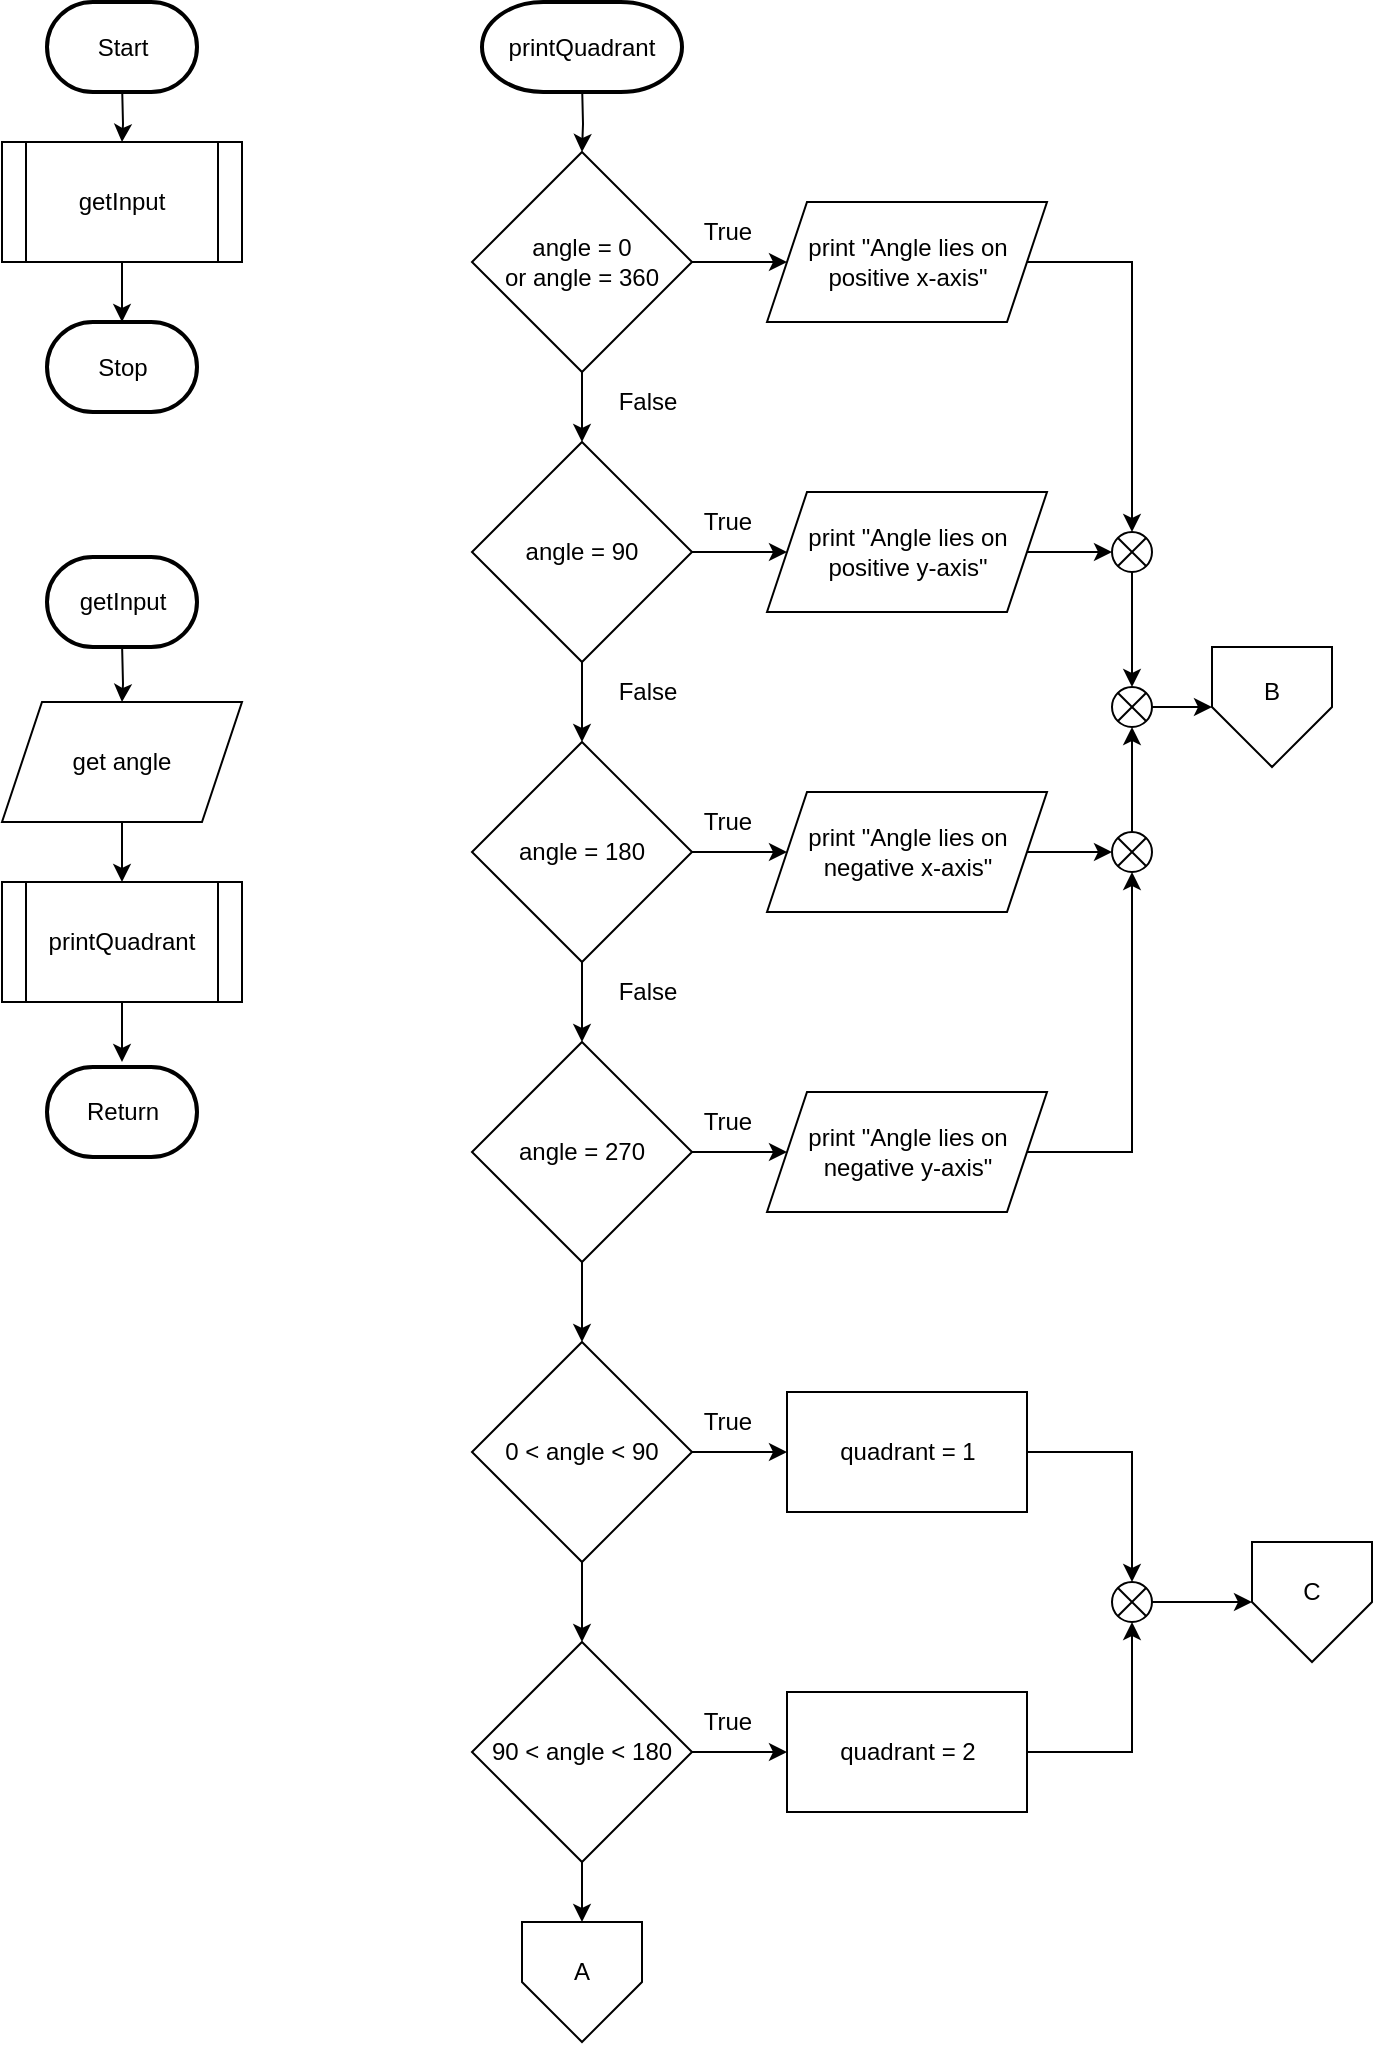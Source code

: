 <mxfile version="22.1.11" type="github" pages="2">
  <diagram id="C5RBs43oDa-KdzZeNtuy" name="Page-1">
    <mxGraphModel dx="1249" dy="542" grid="1" gridSize="10" guides="1" tooltips="1" connect="1" arrows="1" fold="1" page="1" pageScale="1" pageWidth="827" pageHeight="1169" math="0" shadow="0">
      <root>
        <mxCell id="WIyWlLk6GJQsqaUBKTNV-0" />
        <mxCell id="WIyWlLk6GJQsqaUBKTNV-1" parent="WIyWlLk6GJQsqaUBKTNV-0" />
        <mxCell id="VfL3mGTwOt3X3KC27REF-4" value="" style="edgeStyle=orthogonalEdgeStyle;rounded=0;orthogonalLoop=1;jettySize=auto;html=1;" edge="1" parent="WIyWlLk6GJQsqaUBKTNV-1" target="VfL3mGTwOt3X3KC27REF-3">
          <mxGeometry relative="1" as="geometry">
            <mxPoint x="145" y="120" as="sourcePoint" />
          </mxGeometry>
        </mxCell>
        <mxCell id="VfL3mGTwOt3X3KC27REF-9" value="" style="edgeStyle=orthogonalEdgeStyle;rounded=0;orthogonalLoop=1;jettySize=auto;html=1;" edge="1" parent="WIyWlLk6GJQsqaUBKTNV-1" source="VfL3mGTwOt3X3KC27REF-3">
          <mxGeometry relative="1" as="geometry">
            <mxPoint x="145" y="240" as="targetPoint" />
          </mxGeometry>
        </mxCell>
        <mxCell id="VfL3mGTwOt3X3KC27REF-3" value="getInput" style="shape=process;whiteSpace=wrap;html=1;backgroundOutline=1;" vertex="1" parent="WIyWlLk6GJQsqaUBKTNV-1">
          <mxGeometry x="85" y="150" width="120" height="60" as="geometry" />
        </mxCell>
        <mxCell id="VfL3mGTwOt3X3KC27REF-12" value="" style="edgeStyle=orthogonalEdgeStyle;rounded=0;orthogonalLoop=1;jettySize=auto;html=1;" edge="1" parent="WIyWlLk6GJQsqaUBKTNV-1" target="VfL3mGTwOt3X3KC27REF-11">
          <mxGeometry relative="1" as="geometry">
            <mxPoint x="145" y="400" as="sourcePoint" />
          </mxGeometry>
        </mxCell>
        <mxCell id="VfL3mGTwOt3X3KC27REF-14" value="" style="edgeStyle=orthogonalEdgeStyle;rounded=0;orthogonalLoop=1;jettySize=auto;html=1;" edge="1" parent="WIyWlLk6GJQsqaUBKTNV-1" source="VfL3mGTwOt3X3KC27REF-11" target="VfL3mGTwOt3X3KC27REF-13">
          <mxGeometry relative="1" as="geometry" />
        </mxCell>
        <mxCell id="VfL3mGTwOt3X3KC27REF-11" value="get angle" style="shape=parallelogram;perimeter=parallelogramPerimeter;whiteSpace=wrap;html=1;fixedSize=1;" vertex="1" parent="WIyWlLk6GJQsqaUBKTNV-1">
          <mxGeometry x="85" y="430" width="120" height="60" as="geometry" />
        </mxCell>
        <mxCell id="VfL3mGTwOt3X3KC27REF-16" value="" style="edgeStyle=orthogonalEdgeStyle;rounded=0;orthogonalLoop=1;jettySize=auto;html=1;" edge="1" parent="WIyWlLk6GJQsqaUBKTNV-1" source="VfL3mGTwOt3X3KC27REF-13">
          <mxGeometry relative="1" as="geometry">
            <mxPoint x="145" y="610" as="targetPoint" />
          </mxGeometry>
        </mxCell>
        <mxCell id="VfL3mGTwOt3X3KC27REF-13" value="printQuadrant" style="shape=process;whiteSpace=wrap;html=1;backgroundOutline=1;" vertex="1" parent="WIyWlLk6GJQsqaUBKTNV-1">
          <mxGeometry x="85" y="520" width="120" height="60" as="geometry" />
        </mxCell>
        <mxCell id="VfL3mGTwOt3X3KC27REF-19" value="" style="edgeStyle=orthogonalEdgeStyle;rounded=0;orthogonalLoop=1;jettySize=auto;html=1;" edge="1" parent="WIyWlLk6GJQsqaUBKTNV-1" target="VfL3mGTwOt3X3KC27REF-18">
          <mxGeometry relative="1" as="geometry">
            <mxPoint x="375" y="120" as="sourcePoint" />
          </mxGeometry>
        </mxCell>
        <mxCell id="VfL3mGTwOt3X3KC27REF-38" value="" style="edgeStyle=orthogonalEdgeStyle;rounded=0;orthogonalLoop=1;jettySize=auto;html=1;" edge="1" parent="WIyWlLk6GJQsqaUBKTNV-1" source="VfL3mGTwOt3X3KC27REF-18" target="VfL3mGTwOt3X3KC27REF-37">
          <mxGeometry relative="1" as="geometry" />
        </mxCell>
        <mxCell id="VfL3mGTwOt3X3KC27REF-62" value="" style="edgeStyle=orthogonalEdgeStyle;rounded=0;orthogonalLoop=1;jettySize=auto;html=1;" edge="1" parent="WIyWlLk6GJQsqaUBKTNV-1" source="VfL3mGTwOt3X3KC27REF-18" target="VfL3mGTwOt3X3KC27REF-48">
          <mxGeometry relative="1" as="geometry" />
        </mxCell>
        <mxCell id="VfL3mGTwOt3X3KC27REF-18" value="angle = 0 &lt;br&gt;or angle = 360" style="rhombus;whiteSpace=wrap;html=1;" vertex="1" parent="WIyWlLk6GJQsqaUBKTNV-1">
          <mxGeometry x="320" y="155" width="110" height="110" as="geometry" />
        </mxCell>
        <mxCell id="VfL3mGTwOt3X3KC27REF-28" value="True" style="text;html=1;strokeColor=none;fillColor=none;align=center;verticalAlign=middle;whiteSpace=wrap;rounded=0;" vertex="1" parent="WIyWlLk6GJQsqaUBKTNV-1">
          <mxGeometry x="417.5" y="475" width="60" height="30" as="geometry" />
        </mxCell>
        <mxCell id="VfL3mGTwOt3X3KC27REF-29" value="False" style="text;html=1;strokeColor=none;fillColor=none;align=center;verticalAlign=middle;whiteSpace=wrap;rounded=0;" vertex="1" parent="WIyWlLk6GJQsqaUBKTNV-1">
          <mxGeometry x="377.5" y="265" width="60" height="30" as="geometry" />
        </mxCell>
        <mxCell id="VfL3mGTwOt3X3KC27REF-31" value="True" style="text;html=1;strokeColor=none;fillColor=none;align=center;verticalAlign=middle;whiteSpace=wrap;rounded=0;" vertex="1" parent="WIyWlLk6GJQsqaUBKTNV-1">
          <mxGeometry x="417.5" y="180" width="60" height="30" as="geometry" />
        </mxCell>
        <mxCell id="VfL3mGTwOt3X3KC27REF-40" value="" style="edgeStyle=orthogonalEdgeStyle;rounded=0;orthogonalLoop=1;jettySize=auto;html=1;" edge="1" parent="WIyWlLk6GJQsqaUBKTNV-1" source="VfL3mGTwOt3X3KC27REF-37" target="VfL3mGTwOt3X3KC27REF-39">
          <mxGeometry relative="1" as="geometry" />
        </mxCell>
        <mxCell id="VfL3mGTwOt3X3KC27REF-66" value="" style="edgeStyle=orthogonalEdgeStyle;rounded=0;orthogonalLoop=1;jettySize=auto;html=1;" edge="1" parent="WIyWlLk6GJQsqaUBKTNV-1" source="VfL3mGTwOt3X3KC27REF-37" target="VfL3mGTwOt3X3KC27REF-49">
          <mxGeometry relative="1" as="geometry" />
        </mxCell>
        <mxCell id="VfL3mGTwOt3X3KC27REF-37" value="angle = 90" style="rhombus;whiteSpace=wrap;html=1;" vertex="1" parent="WIyWlLk6GJQsqaUBKTNV-1">
          <mxGeometry x="320" y="300" width="110" height="110" as="geometry" />
        </mxCell>
        <mxCell id="VfL3mGTwOt3X3KC27REF-68" value="" style="edgeStyle=orthogonalEdgeStyle;rounded=0;orthogonalLoop=1;jettySize=auto;html=1;" edge="1" parent="WIyWlLk6GJQsqaUBKTNV-1" source="VfL3mGTwOt3X3KC27REF-39" target="VfL3mGTwOt3X3KC27REF-50">
          <mxGeometry relative="1" as="geometry" />
        </mxCell>
        <mxCell id="VfL3mGTwOt3X3KC27REF-72" value="" style="edgeStyle=orthogonalEdgeStyle;rounded=0;orthogonalLoop=1;jettySize=auto;html=1;" edge="1" parent="WIyWlLk6GJQsqaUBKTNV-1" source="VfL3mGTwOt3X3KC27REF-39" target="VfL3mGTwOt3X3KC27REF-71">
          <mxGeometry relative="1" as="geometry" />
        </mxCell>
        <mxCell id="VfL3mGTwOt3X3KC27REF-39" value="angle = 180" style="rhombus;whiteSpace=wrap;html=1;" vertex="1" parent="WIyWlLk6GJQsqaUBKTNV-1">
          <mxGeometry x="320" y="450" width="110" height="110" as="geometry" />
        </mxCell>
        <mxCell id="VfL3mGTwOt3X3KC27REF-44" value="False" style="text;html=1;strokeColor=none;fillColor=none;align=center;verticalAlign=middle;whiteSpace=wrap;rounded=0;" vertex="1" parent="WIyWlLk6GJQsqaUBKTNV-1">
          <mxGeometry x="377.5" y="410" width="60" height="30" as="geometry" />
        </mxCell>
        <mxCell id="VfL3mGTwOt3X3KC27REF-45" value="False" style="text;html=1;strokeColor=none;fillColor=none;align=center;verticalAlign=middle;whiteSpace=wrap;rounded=0;" vertex="1" parent="WIyWlLk6GJQsqaUBKTNV-1">
          <mxGeometry x="377.5" y="560" width="60" height="30" as="geometry" />
        </mxCell>
        <mxCell id="VfL3mGTwOt3X3KC27REF-48" value="print &quot;Angle lies on positive x-axis&quot;" style="shape=parallelogram;perimeter=parallelogramPerimeter;whiteSpace=wrap;html=1;fixedSize=1;" vertex="1" parent="WIyWlLk6GJQsqaUBKTNV-1">
          <mxGeometry x="467.5" y="180" width="140" height="60" as="geometry" />
        </mxCell>
        <mxCell id="VfL3mGTwOt3X3KC27REF-88" style="edgeStyle=orthogonalEdgeStyle;rounded=0;orthogonalLoop=1;jettySize=auto;html=1;entryX=0;entryY=0.5;entryDx=0;entryDy=0;" edge="1" parent="WIyWlLk6GJQsqaUBKTNV-1" source="VfL3mGTwOt3X3KC27REF-96" target="VfL3mGTwOt3X3KC27REF-84">
          <mxGeometry relative="1" as="geometry" />
        </mxCell>
        <mxCell id="VfL3mGTwOt3X3KC27REF-49" value="print &quot;Angle lies on positive y-axis&quot;" style="shape=parallelogram;perimeter=parallelogramPerimeter;whiteSpace=wrap;html=1;fixedSize=1;" vertex="1" parent="WIyWlLk6GJQsqaUBKTNV-1">
          <mxGeometry x="467.5" y="325" width="140" height="60" as="geometry" />
        </mxCell>
        <mxCell id="VfL3mGTwOt3X3KC27REF-50" value="print &quot;Angle lies on negative x-axis&quot;" style="shape=parallelogram;perimeter=parallelogramPerimeter;whiteSpace=wrap;html=1;fixedSize=1;" vertex="1" parent="WIyWlLk6GJQsqaUBKTNV-1">
          <mxGeometry x="467.5" y="475" width="140" height="60" as="geometry" />
        </mxCell>
        <mxCell id="VfL3mGTwOt3X3KC27REF-51" value="print &quot;Angle lies on negative y-axis&quot;" style="shape=parallelogram;perimeter=parallelogramPerimeter;whiteSpace=wrap;html=1;fixedSize=1;" vertex="1" parent="WIyWlLk6GJQsqaUBKTNV-1">
          <mxGeometry x="467.5" y="625" width="140" height="60" as="geometry" />
        </mxCell>
        <mxCell id="VfL3mGTwOt3X3KC27REF-52" value="True" style="text;html=1;strokeColor=none;fillColor=none;align=center;verticalAlign=middle;whiteSpace=wrap;rounded=0;" vertex="1" parent="WIyWlLk6GJQsqaUBKTNV-1">
          <mxGeometry x="417.5" y="325" width="60" height="30" as="geometry" />
        </mxCell>
        <mxCell id="VfL3mGTwOt3X3KC27REF-53" value="True" style="text;html=1;strokeColor=none;fillColor=none;align=center;verticalAlign=middle;whiteSpace=wrap;rounded=0;" vertex="1" parent="WIyWlLk6GJQsqaUBKTNV-1">
          <mxGeometry x="417.5" y="625" width="60" height="30" as="geometry" />
        </mxCell>
        <mxCell id="VfL3mGTwOt3X3KC27REF-54" value="Return" style="strokeWidth=2;html=1;shape=mxgraph.flowchart.terminator;whiteSpace=wrap;" vertex="1" parent="WIyWlLk6GJQsqaUBKTNV-1">
          <mxGeometry x="107.5" y="612.5" width="75" height="45" as="geometry" />
        </mxCell>
        <mxCell id="VfL3mGTwOt3X3KC27REF-55" value="Stop" style="strokeWidth=2;html=1;shape=mxgraph.flowchart.terminator;whiteSpace=wrap;" vertex="1" parent="WIyWlLk6GJQsqaUBKTNV-1">
          <mxGeometry x="107.5" y="240" width="75" height="45" as="geometry" />
        </mxCell>
        <mxCell id="VfL3mGTwOt3X3KC27REF-56" value="Start" style="strokeWidth=2;html=1;shape=mxgraph.flowchart.terminator;whiteSpace=wrap;" vertex="1" parent="WIyWlLk6GJQsqaUBKTNV-1">
          <mxGeometry x="107.5" y="80" width="75" height="45" as="geometry" />
        </mxCell>
        <mxCell id="VfL3mGTwOt3X3KC27REF-58" value="getInput" style="strokeWidth=2;html=1;shape=mxgraph.flowchart.terminator;whiteSpace=wrap;" vertex="1" parent="WIyWlLk6GJQsqaUBKTNV-1">
          <mxGeometry x="107.5" y="357.5" width="75" height="45" as="geometry" />
        </mxCell>
        <mxCell id="VfL3mGTwOt3X3KC27REF-74" value="" style="edgeStyle=orthogonalEdgeStyle;rounded=0;orthogonalLoop=1;jettySize=auto;html=1;" edge="1" parent="WIyWlLk6GJQsqaUBKTNV-1" source="VfL3mGTwOt3X3KC27REF-71" target="VfL3mGTwOt3X3KC27REF-51">
          <mxGeometry relative="1" as="geometry" />
        </mxCell>
        <mxCell id="VfL3mGTwOt3X3KC27REF-77" value="" style="edgeStyle=orthogonalEdgeStyle;rounded=0;orthogonalLoop=1;jettySize=auto;html=1;" edge="1" parent="WIyWlLk6GJQsqaUBKTNV-1" source="VfL3mGTwOt3X3KC27REF-71" target="VfL3mGTwOt3X3KC27REF-76">
          <mxGeometry relative="1" as="geometry" />
        </mxCell>
        <mxCell id="VfL3mGTwOt3X3KC27REF-71" value="angle = 270" style="rhombus;whiteSpace=wrap;html=1;" vertex="1" parent="WIyWlLk6GJQsqaUBKTNV-1">
          <mxGeometry x="320" y="600" width="110" height="110" as="geometry" />
        </mxCell>
        <mxCell id="VfL3mGTwOt3X3KC27REF-75" value="printQuadrant" style="strokeWidth=2;html=1;shape=mxgraph.flowchart.terminator;whiteSpace=wrap;" vertex="1" parent="WIyWlLk6GJQsqaUBKTNV-1">
          <mxGeometry x="325" y="80" width="100" height="45" as="geometry" />
        </mxCell>
        <mxCell id="VfL3mGTwOt3X3KC27REF-79" value="" style="edgeStyle=orthogonalEdgeStyle;rounded=0;orthogonalLoop=1;jettySize=auto;html=1;" edge="1" parent="WIyWlLk6GJQsqaUBKTNV-1" source="VfL3mGTwOt3X3KC27REF-76" target="VfL3mGTwOt3X3KC27REF-78">
          <mxGeometry relative="1" as="geometry" />
        </mxCell>
        <mxCell id="VfL3mGTwOt3X3KC27REF-76" value="0 &amp;lt; angle &amp;lt; 90" style="rhombus;whiteSpace=wrap;html=1;" vertex="1" parent="WIyWlLk6GJQsqaUBKTNV-1">
          <mxGeometry x="320" y="750" width="110" height="110" as="geometry" />
        </mxCell>
        <mxCell id="VfL3mGTwOt3X3KC27REF-81" value="" style="edgeStyle=orthogonalEdgeStyle;rounded=0;orthogonalLoop=1;jettySize=auto;html=1;" edge="1" parent="WIyWlLk6GJQsqaUBKTNV-1" source="VfL3mGTwOt3X3KC27REF-78">
          <mxGeometry relative="1" as="geometry">
            <mxPoint x="375" y="1040" as="targetPoint" />
          </mxGeometry>
        </mxCell>
        <mxCell id="VfL3mGTwOt3X3KC27REF-78" value="90 &amp;lt; angle &amp;lt; 180" style="rhombus;whiteSpace=wrap;html=1;" vertex="1" parent="WIyWlLk6GJQsqaUBKTNV-1">
          <mxGeometry x="320" y="900" width="110" height="110" as="geometry" />
        </mxCell>
        <mxCell id="VfL3mGTwOt3X3KC27REF-83" value="" style="verticalLabelPosition=bottom;verticalAlign=top;html=1;shape=offPageConnector;rounded=0;size=0.5;" vertex="1" parent="WIyWlLk6GJQsqaUBKTNV-1">
          <mxGeometry x="345" y="1040" width="60" height="60" as="geometry" />
        </mxCell>
        <mxCell id="VfL3mGTwOt3X3KC27REF-82" value="A" style="text;html=1;strokeColor=none;fillColor=none;align=center;verticalAlign=middle;whiteSpace=wrap;rounded=0;" vertex="1" parent="WIyWlLk6GJQsqaUBKTNV-1">
          <mxGeometry x="345" y="1050" width="60" height="30" as="geometry" />
        </mxCell>
        <mxCell id="VfL3mGTwOt3X3KC27REF-84" value="" style="verticalLabelPosition=bottom;verticalAlign=top;html=1;shape=offPageConnector;rounded=0;size=0.5;" vertex="1" parent="WIyWlLk6GJQsqaUBKTNV-1">
          <mxGeometry x="690" y="402.5" width="60" height="60" as="geometry" />
        </mxCell>
        <mxCell id="VfL3mGTwOt3X3KC27REF-91" value="B" style="text;html=1;strokeColor=none;fillColor=none;align=center;verticalAlign=middle;whiteSpace=wrap;rounded=0;" vertex="1" parent="WIyWlLk6GJQsqaUBKTNV-1">
          <mxGeometry x="690" y="410" width="60" height="30" as="geometry" />
        </mxCell>
        <mxCell id="VfL3mGTwOt3X3KC27REF-93" value="" style="edgeStyle=orthogonalEdgeStyle;rounded=0;orthogonalLoop=1;jettySize=auto;html=1;entryX=0;entryY=0.5;entryDx=0;entryDy=0;" edge="1" parent="WIyWlLk6GJQsqaUBKTNV-1" source="VfL3mGTwOt3X3KC27REF-50" target="VfL3mGTwOt3X3KC27REF-92">
          <mxGeometry relative="1" as="geometry">
            <mxPoint x="598" y="505" as="sourcePoint" />
            <mxPoint x="690" y="433" as="targetPoint" />
          </mxGeometry>
        </mxCell>
        <mxCell id="VfL3mGTwOt3X3KC27REF-92" value="" style="verticalLabelPosition=bottom;verticalAlign=top;html=1;shape=mxgraph.flowchart.or;" vertex="1" parent="WIyWlLk6GJQsqaUBKTNV-1">
          <mxGeometry x="640" y="495" width="20" height="20" as="geometry" />
        </mxCell>
        <mxCell id="VfL3mGTwOt3X3KC27REF-96" value="" style="verticalLabelPosition=bottom;verticalAlign=top;html=1;shape=mxgraph.flowchart.or;" vertex="1" parent="WIyWlLk6GJQsqaUBKTNV-1">
          <mxGeometry x="640" y="422.5" width="20" height="20" as="geometry" />
        </mxCell>
        <mxCell id="VfL3mGTwOt3X3KC27REF-95" value="" style="verticalLabelPosition=bottom;verticalAlign=top;html=1;shape=mxgraph.flowchart.or;" vertex="1" parent="WIyWlLk6GJQsqaUBKTNV-1">
          <mxGeometry x="640" y="345" width="20" height="20" as="geometry" />
        </mxCell>
        <mxCell id="VfL3mGTwOt3X3KC27REF-99" style="edgeStyle=orthogonalEdgeStyle;rounded=0;orthogonalLoop=1;jettySize=auto;html=1;entryX=0.5;entryY=1;entryDx=0;entryDy=0;entryPerimeter=0;" edge="1" parent="WIyWlLk6GJQsqaUBKTNV-1" source="VfL3mGTwOt3X3KC27REF-51" target="VfL3mGTwOt3X3KC27REF-92">
          <mxGeometry relative="1" as="geometry" />
        </mxCell>
        <mxCell id="VfL3mGTwOt3X3KC27REF-102" style="edgeStyle=orthogonalEdgeStyle;rounded=0;orthogonalLoop=1;jettySize=auto;html=1;entryX=0.5;entryY=1;entryDx=0;entryDy=0;entryPerimeter=0;" edge="1" parent="WIyWlLk6GJQsqaUBKTNV-1" source="VfL3mGTwOt3X3KC27REF-92" target="VfL3mGTwOt3X3KC27REF-96">
          <mxGeometry relative="1" as="geometry" />
        </mxCell>
        <mxCell id="VfL3mGTwOt3X3KC27REF-103" style="edgeStyle=orthogonalEdgeStyle;rounded=0;orthogonalLoop=1;jettySize=auto;html=1;entryX=0;entryY=0.5;entryDx=0;entryDy=0;entryPerimeter=0;" edge="1" parent="WIyWlLk6GJQsqaUBKTNV-1" source="VfL3mGTwOt3X3KC27REF-49" target="VfL3mGTwOt3X3KC27REF-95">
          <mxGeometry relative="1" as="geometry" />
        </mxCell>
        <mxCell id="VfL3mGTwOt3X3KC27REF-104" style="edgeStyle=orthogonalEdgeStyle;rounded=0;orthogonalLoop=1;jettySize=auto;html=1;entryX=0.5;entryY=0;entryDx=0;entryDy=0;entryPerimeter=0;" edge="1" parent="WIyWlLk6GJQsqaUBKTNV-1" source="VfL3mGTwOt3X3KC27REF-48" target="VfL3mGTwOt3X3KC27REF-95">
          <mxGeometry relative="1" as="geometry" />
        </mxCell>
        <mxCell id="VfL3mGTwOt3X3KC27REF-105" style="edgeStyle=orthogonalEdgeStyle;rounded=0;orthogonalLoop=1;jettySize=auto;html=1;entryX=0.5;entryY=0;entryDx=0;entryDy=0;entryPerimeter=0;" edge="1" parent="WIyWlLk6GJQsqaUBKTNV-1" source="VfL3mGTwOt3X3KC27REF-95" target="VfL3mGTwOt3X3KC27REF-96">
          <mxGeometry relative="1" as="geometry" />
        </mxCell>
        <mxCell id="B6p2PtupWnYHTtn6FWny-1" value="True" style="text;html=1;strokeColor=none;fillColor=none;align=center;verticalAlign=middle;whiteSpace=wrap;rounded=0;" vertex="1" parent="WIyWlLk6GJQsqaUBKTNV-1">
          <mxGeometry x="417.5" y="775" width="60" height="30" as="geometry" />
        </mxCell>
        <mxCell id="B6p2PtupWnYHTtn6FWny-2" value="" style="edgeStyle=orthogonalEdgeStyle;rounded=0;orthogonalLoop=1;jettySize=auto;html=1;" edge="1" parent="WIyWlLk6GJQsqaUBKTNV-1">
          <mxGeometry relative="1" as="geometry">
            <mxPoint x="430" y="805" as="sourcePoint" />
            <mxPoint x="477.5" y="805" as="targetPoint" />
          </mxGeometry>
        </mxCell>
        <mxCell id="B6p2PtupWnYHTtn6FWny-10" value="True" style="text;html=1;strokeColor=none;fillColor=none;align=center;verticalAlign=middle;whiteSpace=wrap;rounded=0;" vertex="1" parent="WIyWlLk6GJQsqaUBKTNV-1">
          <mxGeometry x="417.5" y="925" width="60" height="30" as="geometry" />
        </mxCell>
        <mxCell id="B6p2PtupWnYHTtn6FWny-11" value="" style="edgeStyle=orthogonalEdgeStyle;rounded=0;orthogonalLoop=1;jettySize=auto;html=1;" edge="1" parent="WIyWlLk6GJQsqaUBKTNV-1">
          <mxGeometry relative="1" as="geometry">
            <mxPoint x="430" y="955" as="sourcePoint" />
            <mxPoint x="477.5" y="955" as="targetPoint" />
          </mxGeometry>
        </mxCell>
        <mxCell id="B6p2PtupWnYHTtn6FWny-12" value="quadrant = 2" style="rounded=0;whiteSpace=wrap;html=1;" vertex="1" parent="WIyWlLk6GJQsqaUBKTNV-1">
          <mxGeometry x="477.5" y="925" width="120" height="60" as="geometry" />
        </mxCell>
        <mxCell id="B6p2PtupWnYHTtn6FWny-13" value="quadrant = 1" style="rounded=0;whiteSpace=wrap;html=1;" vertex="1" parent="WIyWlLk6GJQsqaUBKTNV-1">
          <mxGeometry x="477.5" y="775" width="120" height="60" as="geometry" />
        </mxCell>
        <mxCell id="DjTOfwx8G2R_jQbmdRKg-4" style="edgeStyle=orthogonalEdgeStyle;rounded=0;orthogonalLoop=1;jettySize=auto;html=1;" edge="1" parent="WIyWlLk6GJQsqaUBKTNV-1" source="DjTOfwx8G2R_jQbmdRKg-0" target="DjTOfwx8G2R_jQbmdRKg-3">
          <mxGeometry relative="1" as="geometry" />
        </mxCell>
        <mxCell id="DjTOfwx8G2R_jQbmdRKg-0" value="" style="verticalLabelPosition=bottom;verticalAlign=top;html=1;shape=mxgraph.flowchart.or;" vertex="1" parent="WIyWlLk6GJQsqaUBKTNV-1">
          <mxGeometry x="640" y="870" width="20" height="20" as="geometry" />
        </mxCell>
        <mxCell id="DjTOfwx8G2R_jQbmdRKg-1" style="edgeStyle=orthogonalEdgeStyle;rounded=0;orthogonalLoop=1;jettySize=auto;html=1;entryX=0.5;entryY=0;entryDx=0;entryDy=0;entryPerimeter=0;" edge="1" parent="WIyWlLk6GJQsqaUBKTNV-1" source="B6p2PtupWnYHTtn6FWny-13" target="DjTOfwx8G2R_jQbmdRKg-0">
          <mxGeometry relative="1" as="geometry" />
        </mxCell>
        <mxCell id="DjTOfwx8G2R_jQbmdRKg-2" style="edgeStyle=orthogonalEdgeStyle;rounded=0;orthogonalLoop=1;jettySize=auto;html=1;entryX=0.5;entryY=1;entryDx=0;entryDy=0;entryPerimeter=0;" edge="1" parent="WIyWlLk6GJQsqaUBKTNV-1" source="B6p2PtupWnYHTtn6FWny-12" target="DjTOfwx8G2R_jQbmdRKg-0">
          <mxGeometry relative="1" as="geometry" />
        </mxCell>
        <mxCell id="DjTOfwx8G2R_jQbmdRKg-3" value="" style="verticalLabelPosition=bottom;verticalAlign=top;html=1;shape=offPageConnector;rounded=0;size=0.5;" vertex="1" parent="WIyWlLk6GJQsqaUBKTNV-1">
          <mxGeometry x="710" y="850" width="60" height="60" as="geometry" />
        </mxCell>
        <mxCell id="DjTOfwx8G2R_jQbmdRKg-5" value="C" style="text;html=1;strokeColor=none;fillColor=none;align=center;verticalAlign=middle;whiteSpace=wrap;rounded=0;" vertex="1" parent="WIyWlLk6GJQsqaUBKTNV-1">
          <mxGeometry x="710" y="860" width="60" height="30" as="geometry" />
        </mxCell>
      </root>
    </mxGraphModel>
  </diagram>
  <diagram id="2vNrWmYwJZRmFCIJ-pTp" name="Page-2">
    <mxGraphModel dx="1249" dy="542" grid="1" gridSize="10" guides="1" tooltips="1" connect="1" arrows="1" fold="1" page="1" pageScale="1" pageWidth="850" pageHeight="1100" math="0" shadow="0">
      <root>
        <mxCell id="0" />
        <mxCell id="1" parent="0" />
        <mxCell id="2F3oFi2WIS-yi8AQksnZ-4" value="" style="edgeStyle=orthogonalEdgeStyle;rounded=0;orthogonalLoop=1;jettySize=auto;html=1;" edge="1" parent="1" source="4xztRakNNOBnV1HmCr3R-1" target="2F3oFi2WIS-yi8AQksnZ-3">
          <mxGeometry relative="1" as="geometry" />
        </mxCell>
        <mxCell id="4xztRakNNOBnV1HmCr3R-1" value="" style="verticalLabelPosition=bottom;verticalAlign=top;html=1;shape=offPageConnector;rounded=0;size=0.5;" vertex="1" parent="1">
          <mxGeometry x="275" y="60" width="60" height="60" as="geometry" />
        </mxCell>
        <mxCell id="4xztRakNNOBnV1HmCr3R-2" value="A" style="text;html=1;strokeColor=none;fillColor=none;align=center;verticalAlign=middle;whiteSpace=wrap;rounded=0;" vertex="1" parent="1">
          <mxGeometry x="275" y="70" width="60" height="30" as="geometry" />
        </mxCell>
        <mxCell id="zWsYLcuO5H_brj7ee9yG-2" value="" style="edgeStyle=orthogonalEdgeStyle;rounded=0;orthogonalLoop=1;jettySize=auto;html=1;" edge="1" parent="1" source="2F3oFi2WIS-yi8AQksnZ-3" target="zWsYLcuO5H_brj7ee9yG-1">
          <mxGeometry relative="1" as="geometry" />
        </mxCell>
        <mxCell id="NetnuIza6xyP8dZC63a5-2" value="" style="edgeStyle=orthogonalEdgeStyle;rounded=0;orthogonalLoop=1;jettySize=auto;html=1;" edge="1" parent="1" source="2F3oFi2WIS-yi8AQksnZ-3" target="NetnuIza6xyP8dZC63a5-1">
          <mxGeometry relative="1" as="geometry" />
        </mxCell>
        <mxCell id="2F3oFi2WIS-yi8AQksnZ-3" value="&lt;br&gt;&lt;br&gt;&lt;br&gt;180 &amp;lt; angle &lt;br&gt;&amp;lt; 270" style="rhombus;whiteSpace=wrap;html=1;verticalAlign=top;rounded=0;" vertex="1" parent="1">
          <mxGeometry x="250" y="160" width="110" height="110" as="geometry" />
        </mxCell>
        <mxCell id="zWsYLcuO5H_brj7ee9yG-4" value="" style="edgeStyle=orthogonalEdgeStyle;rounded=0;orthogonalLoop=1;jettySize=auto;html=1;" edge="1" parent="1" source="zWsYLcuO5H_brj7ee9yG-1" target="zWsYLcuO5H_brj7ee9yG-3">
          <mxGeometry relative="1" as="geometry" />
        </mxCell>
        <mxCell id="NetnuIza6xyP8dZC63a5-4" value="" style="edgeStyle=orthogonalEdgeStyle;rounded=0;orthogonalLoop=1;jettySize=auto;html=1;" edge="1" parent="1" source="zWsYLcuO5H_brj7ee9yG-1" target="NetnuIza6xyP8dZC63a5-3">
          <mxGeometry relative="1" as="geometry" />
        </mxCell>
        <mxCell id="zWsYLcuO5H_brj7ee9yG-1" value="&lt;br&gt;&lt;br&gt;&lt;br&gt;270 &amp;lt; angle&lt;br&gt;&amp;lt; 360" style="rhombus;whiteSpace=wrap;html=1;verticalAlign=top;rounded=0;" vertex="1" parent="1">
          <mxGeometry x="250" y="310" width="110" height="110" as="geometry" />
        </mxCell>
        <mxCell id="zWsYLcuO5H_brj7ee9yG-6" value="" style="edgeStyle=orthogonalEdgeStyle;rounded=0;orthogonalLoop=1;jettySize=auto;html=1;" edge="1" parent="1" source="zWsYLcuO5H_brj7ee9yG-3" target="zWsYLcuO5H_brj7ee9yG-5">
          <mxGeometry relative="1" as="geometry" />
        </mxCell>
        <mxCell id="zWsYLcuO5H_brj7ee9yG-3" value="&lt;br&gt;print &quot;Angle entered&lt;br&gt;is invalid&quot;" style="shape=parallelogram;perimeter=parallelogramPerimeter;whiteSpace=wrap;html=1;fixedSize=1;verticalAlign=top;rounded=0;" vertex="1" parent="1">
          <mxGeometry x="230" y="460" width="150" height="60" as="geometry" />
        </mxCell>
        <mxCell id="zWsYLcuO5H_brj7ee9yG-5" value="Return" style="strokeWidth=2;html=1;shape=mxgraph.flowchart.terminator;whiteSpace=wrap;" vertex="1" parent="1">
          <mxGeometry x="255" y="560" width="100" height="60" as="geometry" />
        </mxCell>
        <mxCell id="zWsYLcuO5H_brj7ee9yG-7" value="" style="verticalLabelPosition=bottom;verticalAlign=top;html=1;shape=offPageConnector;rounded=0;size=0.5;" vertex="1" parent="1">
          <mxGeometry x="120" y="560" width="60" height="60" as="geometry" />
        </mxCell>
        <mxCell id="zWsYLcuO5H_brj7ee9yG-8" value="B" style="text;html=1;strokeColor=none;fillColor=none;align=center;verticalAlign=middle;whiteSpace=wrap;rounded=0;" vertex="1" parent="1">
          <mxGeometry x="120" y="570" width="60" height="30" as="geometry" />
        </mxCell>
        <mxCell id="VoLjUrzkzhQO0ozNYqkZ-2" style="edgeStyle=orthogonalEdgeStyle;rounded=0;orthogonalLoop=1;jettySize=auto;html=1;entryX=0;entryY=0.5;entryDx=0;entryDy=0;entryPerimeter=0;" edge="1" parent="1" source="zWsYLcuO5H_brj7ee9yG-7" target="zWsYLcuO5H_brj7ee9yG-5">
          <mxGeometry relative="1" as="geometry" />
        </mxCell>
        <mxCell id="NetnuIza6xyP8dZC63a5-1" value="quadrant = 3" style="rounded=0;whiteSpace=wrap;html=1;" vertex="1" parent="1">
          <mxGeometry x="390" y="185" width="120" height="60" as="geometry" />
        </mxCell>
        <mxCell id="NetnuIza6xyP8dZC63a5-3" value="quadrant = 4" style="rounded=0;whiteSpace=wrap;html=1;" vertex="1" parent="1">
          <mxGeometry x="390" y="335" width="120" height="60" as="geometry" />
        </mxCell>
        <mxCell id="NetnuIza6xyP8dZC63a5-6" value="print quadrant" style="shape=parallelogram;perimeter=parallelogramPerimeter;whiteSpace=wrap;html=1;fixedSize=1;" vertex="1" parent="1">
          <mxGeometry x="640" y="250" width="120" height="60" as="geometry" />
        </mxCell>
        <mxCell id="NetnuIza6xyP8dZC63a5-11" style="edgeStyle=orthogonalEdgeStyle;rounded=0;orthogonalLoop=1;jettySize=auto;html=1;entryX=0;entryY=0.5;entryDx=0;entryDy=0;" edge="1" parent="1" source="NetnuIza6xyP8dZC63a5-8" target="NetnuIza6xyP8dZC63a5-6">
          <mxGeometry relative="1" as="geometry" />
        </mxCell>
        <mxCell id="NetnuIza6xyP8dZC63a5-8" value="" style="verticalLabelPosition=bottom;verticalAlign=top;html=1;shape=mxgraph.flowchart.or;" vertex="1" parent="1">
          <mxGeometry x="580" y="270" width="20" height="20" as="geometry" />
        </mxCell>
        <mxCell id="NetnuIza6xyP8dZC63a5-9" style="edgeStyle=orthogonalEdgeStyle;rounded=0;orthogonalLoop=1;jettySize=auto;html=1;entryX=0.5;entryY=0;entryDx=0;entryDy=0;entryPerimeter=0;" edge="1" parent="1" source="NetnuIza6xyP8dZC63a5-1" target="NetnuIza6xyP8dZC63a5-8">
          <mxGeometry relative="1" as="geometry" />
        </mxCell>
        <mxCell id="NetnuIza6xyP8dZC63a5-10" style="edgeStyle=orthogonalEdgeStyle;rounded=0;orthogonalLoop=1;jettySize=auto;html=1;entryX=0.5;entryY=1;entryDx=0;entryDy=0;entryPerimeter=0;" edge="1" parent="1" source="NetnuIza6xyP8dZC63a5-3" target="NetnuIza6xyP8dZC63a5-8">
          <mxGeometry relative="1" as="geometry" />
        </mxCell>
        <mxCell id="NetnuIza6xyP8dZC63a5-13" style="edgeStyle=orthogonalEdgeStyle;rounded=0;orthogonalLoop=1;jettySize=auto;html=1;entryX=1;entryY=0.5;entryDx=0;entryDy=0;entryPerimeter=0;" edge="1" parent="1" source="NetnuIza6xyP8dZC63a5-6" target="zWsYLcuO5H_brj7ee9yG-5">
          <mxGeometry relative="1" as="geometry">
            <Array as="points">
              <mxPoint x="700" y="590" />
            </Array>
          </mxGeometry>
        </mxCell>
        <mxCell id="kQqhYcuTfuWXSjarC37c-4" style="edgeStyle=orthogonalEdgeStyle;rounded=0;orthogonalLoop=1;jettySize=auto;html=1;entryX=0.5;entryY=0;entryDx=0;entryDy=0;" edge="1" parent="1" source="kQqhYcuTfuWXSjarC37c-1" target="NetnuIza6xyP8dZC63a5-6">
          <mxGeometry relative="1" as="geometry" />
        </mxCell>
        <mxCell id="kQqhYcuTfuWXSjarC37c-1" value="" style="verticalLabelPosition=bottom;verticalAlign=top;html=1;shape=offPageConnector;rounded=0;size=0.5;" vertex="1" parent="1">
          <mxGeometry x="670" y="110" width="60" height="60" as="geometry" />
        </mxCell>
        <mxCell id="kQqhYcuTfuWXSjarC37c-2" value="C" style="text;html=1;strokeColor=none;fillColor=none;align=center;verticalAlign=middle;whiteSpace=wrap;rounded=0;" vertex="1" parent="1">
          <mxGeometry x="670" y="120" width="60" height="30" as="geometry" />
        </mxCell>
      </root>
    </mxGraphModel>
  </diagram>
</mxfile>
